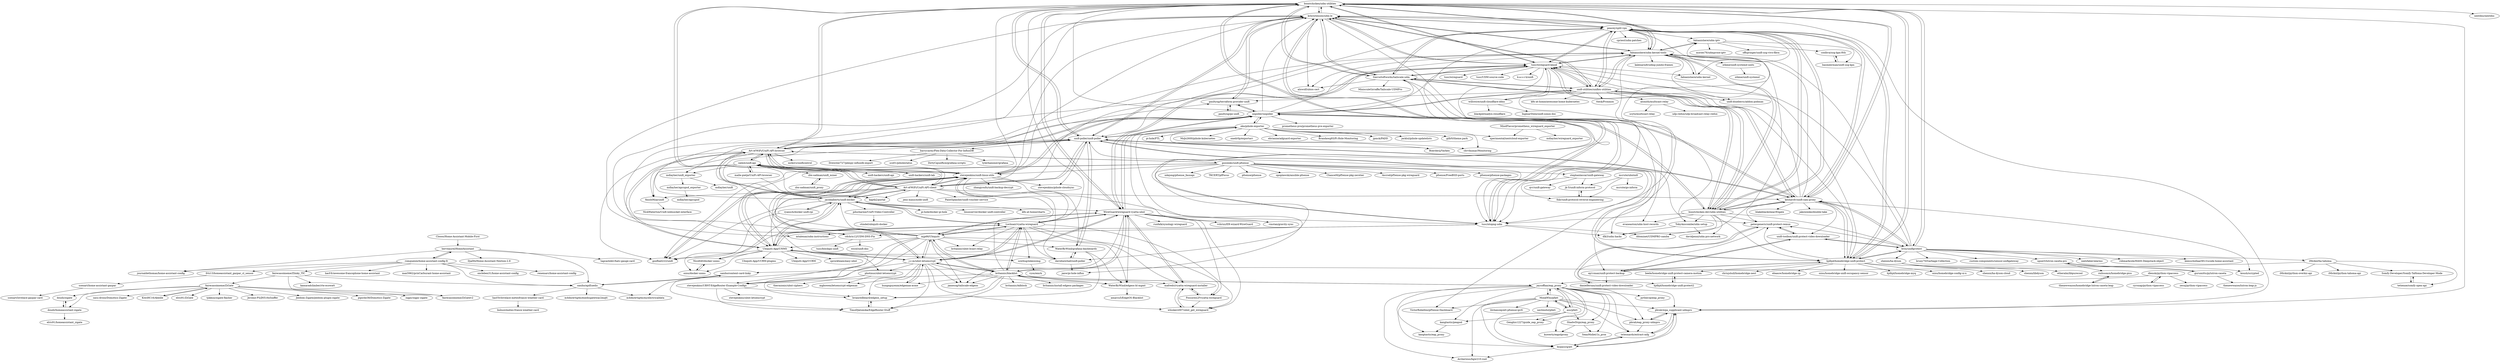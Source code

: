 digraph G {
"boostchicken/udm-utilities" -> "kchristensen/udm-le"
"boostchicken/udm-utilities" -> "peacey/split-vpn"
"boostchicken/udm-utilities" -> "fabianishere/udm-kernel-tools"
"boostchicken/udm-utilities" -> "tusc/wireguard-kmod"
"boostchicken/udm-utilities" -> "unifi-poller/unifi-poller"
"boostchicken/udm-utilities" -> "tusc/ntopng-udm"
"boostchicken/udm-utilities" -> "keshavdv/unifi-cam-proxy"
"boostchicken/udm-utilities" -> "hjdhjd/homebridge-unifi-protect"
"boostchicken/udm-utilities" -> "briis/unifiprotect"
"boostchicken/udm-utilities" -> "Art-of-WiFi/UniFi-API-browser"
"boostchicken/udm-utilities" -> "SierraSoftworks/tailscale-udm"
"boostchicken/udm-utilities" -> "nextdns/nextdns" ["e"=1]
"boostchicken/udm-utilities" -> "Art-of-WiFi/UniFi-API-client"
"boostchicken/udm-utilities" -> "WireGuard/wireguard-vyatta-ubnt"
"boostchicken/udm-utilities" -> "pbrah/wpa_supplicant-udmpro"
"briis/unifiprotect" -> "hjdhjd/homebridge-unifi-protect"
"briis/unifiprotect" -> "unifi-toolbox/unifi-protect-video-downloader"
"briis/unifiprotect" -> "boostchicken/udm-utilities"
"briis/unifiprotect" -> "petergeneric/unifi-protect-remux"
"briis/unifiprotect" -> "bruxy70/Garbage-Collection" ["e"=1]
"briis/unifiprotect" -> "keshavdv/unifi-cam-proxy"
"briis/unifiprotect" -> "custom-components/sensor.unifigateway"
"briis/unifiprotect" -> "upsert/lutron-caseta-pro"
"briis/unifiprotect" -> "fabianishere/udm-kernel-tools"
"briis/unifiprotect" -> "nielsfaber/alarmo" ["e"=1]
"briis/unifiprotect" -> "robmarkcole/HASS-Deepstack-object" ["e"=1]
"briis/unifiprotect" -> "keesschollaart81/vscode-home-assistant" ["e"=1]
"briis/unifiprotect" -> "tusc/wireguard-kmod"
"briis/unifiprotect" -> "iMicknl/ha-tahoma"
"briis/unifiprotect" -> "shenxn/ha-dyson"
"hjdhjd/homebridge-unifi-protect" -> "briis/unifiprotect"
"hjdhjd/homebridge-unifi-protect" -> "boostchicken/udm-utilities"
"hjdhjd/homebridge-unifi-protect" -> "koush/scrypted" ["e"=1]
"hjdhjd/homebridge-unifi-protect" -> "peacey/split-vpn"
"hjdhjd/homebridge-unifi-protect" -> "keshavdv/unifi-cam-proxy"
"hjdhjd/homebridge-unifi-protect" -> "beele/homebridge-unifi-protect-camera-motion"
"hjdhjd/homebridge-unifi-protect" -> "hjdhjd/homebridge-myq" ["e"=1]
"hjdhjd/homebridge-unifi-protect" -> "oznu/homebridge-config-ui-x" ["e"=1]
"hjdhjd/homebridge-unifi-protect" -> "ep1cman/unifi-protect-backup"
"hjdhjd/homebridge-unifi-protect" -> "petergeneric/unifi-protect-remux"
"hjdhjd/homebridge-unifi-protect" -> "unifi-poller/unifi-poller"
"hjdhjd/homebridge-unifi-protect" -> "tusc/wireguard-kmod"
"hjdhjd/homebridge-unifi-protect" -> "chrisjshull/homebridge-nest" ["e"=1]
"hjdhjd/homebridge-unifi-protect" -> "ebaauw/homebridge-zp" ["e"=1]
"hjdhjd/homebridge-unifi-protect" -> "oznu/homebridge-unifi-occupancy-sensor"
"coolhva/usg-kpn-ftth" -> "basmeerman/unifi-usg-kpn"
"MindFlavor/prometheus_wireguard_exporter" -> "mdlayher/wireguard_exporter"
"MindFlavor/prometheus_wireguard_exporter" -> "xperimental/nextcloud-exporter"
"gozoinks/unifi-pfsense" -> "Ascrod/pfSense-pkg-wireguard"
"gozoinks/unifi-pfsense" -> "pfsense/FreeBSD-ports" ["e"=1]
"gozoinks/unifi-pfsense" -> "stephanlascar/unifi-gateway"
"gozoinks/unifi-pfsense" -> "pfsense/pfsense-packages" ["e"=1]
"gozoinks/unifi-pfsense" -> "stevejenkins/unifi-linux-utils"
"gozoinks/unifi-pfsense" -> "davidnewhall/unifi-poller"
"gozoinks/unifi-pfsense" -> "ndejong/pfsense_fauxapi" ["e"=1]
"gozoinks/unifi-pfsense" -> "TKCERT/pfFocus" ["e"=1]
"gozoinks/unifi-pfsense" -> "goofball222/unifi"
"gozoinks/unifi-pfsense" -> "pfsense/pfsense" ["e"=1]
"gozoinks/unifi-pfsense" -> "Art-of-WiFi/UniFi-API-browser"
"gozoinks/unifi-pfsense" -> "opoplawski/ansible-pfsense" ["e"=1]
"gozoinks/unifi-pfsense" -> "VictorRobellini/pfSense-Dashboard" ["e"=1]
"gozoinks/unifi-pfsense" -> "ChanceM/pfSense-pkg-zerotier" ["e"=1]
"gozoinks/unifi-pfsense" -> "Ubiquiti-App/UNMS"
"peacey/split-vpn" -> "tusc/wireguard-kmod"
"peacey/split-vpn" -> "boostchicken/udm-utilities"
"peacey/split-vpn" -> "boostchicken-dev/udm-utilities"
"peacey/split-vpn" -> "kchristensen/udm-le"
"peacey/split-vpn" -> "fabianishere/udm-kernel-tools"
"peacey/split-vpn" -> "SierraSoftworks/tailscale-udm"
"peacey/split-vpn" -> "unifi-utilities/unifios-utilities"
"peacey/split-vpn" -> "tusc/ntopng-udm"
"peacey/split-vpn" -> "hjdhjd/homebridge-unifi-protect"
"peacey/split-vpn" -> "keshavdv/unifi-cam-proxy"
"peacey/split-vpn" -> "ep1cman/unifi-protect-backup"
"peacey/split-vpn" -> "fabianishere/udm-kernel"
"peacey/split-vpn" -> "cpriest/udm-patches"
"peacey/split-vpn" -> "unifi-poller/unifi-poller"
"peacey/split-vpn" -> "fabianishere/udm-iptv"
"unifi-utilities/unifios-utilities" -> "SierraSoftworks/tailscale-udm"
"unifi-utilities/unifios-utilities" -> "fabianishere/udm-kernel-tools"
"unifi-utilities/unifios-utilities" -> "peacey/split-vpn"
"unifi-utilities/unifios-utilities" -> "kchristensen/udm-le"
"unifi-utilities/unifios-utilities" -> "tusc/wireguard-kmod"
"unifi-utilities/unifios-utilities" -> "keshavdv/unifi-cam-proxy"
"unifi-utilities/unifios-utilities" -> "unpoller/unpoller"
"unifi-utilities/unifios-utilities" -> "fabianishere/udm-iptv"
"unifi-utilities/unifios-utilities" -> "unifi-blueberry/addon-podman"
"unifi-utilities/unifios-utilities" -> "willswire/unifi-cloudflare-ddns"
"unifi-utilities/unifios-utilities" -> "hjdhjd/homebridge-unifi-protect"
"unifi-utilities/unifios-utilities" -> "paultyng/terraform-provider-unifi"
"unifi-utilities/unifios-utilities" -> "k8s-at-home/awesome-home-kubernetes" ["e"=1]
"unifi-utilities/unifios-utilities" -> "alsmith/multicast-relay"
"unifi-utilities/unifios-utilities" -> "tteck/Proxmox" ["e"=1]
"Somfy-Developer/Somfy-TaHoma-Developer-Mode" -> "tetienne/somfy-open-api"
"fairecasoimeme/ZiGate" -> "doudz/zigate"
"fairecasoimeme/ZiGate" -> "sasu-drooz/Domoticz-Zigate"
"fairecasoimeme/ZiGate" -> "KiwiHC16/Abeille"
"fairecasoimeme/ZiGate" -> "doudz/homeassistant-zigate"
"fairecasoimeme/ZiGate" -> "elric91/ZiGate"
"fairecasoimeme/ZiGate" -> "tjikkun/zigate-flasher"
"fairecasoimeme/ZiGate" -> "Jerome-PS/JN516xSniffer"
"fairecasoimeme/ZiGate" -> "Jeedom-Zigate/jeedom-plugin-zigate"
"fairecasoimeme/ZiGate" -> "pipiche38/Domoticz-Zigate"
"fairecasoimeme/ZiGate" -> "zigpy/zigpy-zigate"
"fairecasoimeme/ZiGate" -> "fairecasoimeme/ZiGatev2"
"jacobalberty/unifi-docker" -> "linuxserver/docker-unifi-controller" ["e"=1]
"jacobalberty/unifi-docker" -> "ryansch/docker-unifi-rpi"
"jacobalberty/unifi-docker" -> "goofball222/unifi"
"jacobalberty/unifi-docker" -> "stevejenkins/unifi-linux-utils"
"jacobalberty/unifi-docker" -> "pducharme/UniFi-Video-Controller"
"jacobalberty/unifi-docker" -> "Lochnair/vyatta-wireguard"
"jacobalberty/unifi-docker" -> "WireGuard/wireguard-vyatta-ubnt"
"jacobalberty/unifi-docker" -> "Ubiquiti-App/UNMS"
"jacobalberty/unifi-docker" -> "Art-of-WiFi/UniFi-API-client"
"jacobalberty/unifi-docker" -> "Art-of-WiFi/UniFi-API-browser"
"jacobalberty/unifi-docker" -> "Nico640/docker-unms"
"jacobalberty/unifi-docker" -> "unifi-poller/unifi-poller"
"jacobalberty/unifi-docker" -> "k8s-at-home/charts" ["e"=1]
"jacobalberty/unifi-docker" -> "pi-hole/docker-pi-hole" ["e"=1]
"jacobalberty/unifi-docker" -> "unpoller/unpoller"
"KiwiHC16/Abeille" -> "fairecasoimeme/ZiGate"
"stevejenkins/unifi-linux-utils" -> "goofball222/unifi"
"stevejenkins/unifi-linux-utils" -> "Art-of-WiFi/UniFi-API-browser"
"stevejenkins/unifi-linux-utils" -> "Art-of-WiFi/UniFi-API-client"
"stevejenkins/unifi-linux-utils" -> "j-c-m/ubnt-letsencrypt"
"stevejenkins/unifi-linux-utils" -> "stevejenkins/pihole-cloudsync" ["e"=1]
"stevejenkins/unifi-linux-utils" -> "calmh/unifi-api"
"stevejenkins/unifi-linux-utils" -> "stevejenkins/UBNT-EdgeRouter-Example-Configs"
"stevejenkins/unifi-linux-utils" -> "boostchicken/udm-utilities"
"stevejenkins/unifi-linux-utils" -> "Ubiquiti-App/UNMS"
"stevejenkins/unifi-linux-utils" -> "WaterByWind/grafana-dashboards"
"stevejenkins/unifi-linux-utils" -> "unpoller/unpoller"
"stevejenkins/unifi-linux-utils" -> "jacobalberty/unifi-docker"
"stevejenkins/unifi-linux-utils" -> "zhangyoufu/unifi-backup-decrypt"
"stevejenkins/unifi-linux-utils" -> "tusc/ntopng-udm"
"stevejenkins/unifi-linux-utils" -> "kchristensen/udm-le"
"shenxn/ha-dyson" -> "shenxn/ha-dyson-cloud"
"shenxn/ha-dyson" -> "shenxn/libdyson"
"shenxn/ha-dyson" -> "etheralm/libpurecool"
"mcrute/ubntmfi" -> "mcrute/go-inform"
"mcrute/ubntmfi" -> "jk-5/unifi-inform-protocol"
"mcrute/ubntmfi" -> "fxkr/unifi-protocol-reverse-engineering"
"Lochnair/vyatta-wireguard" -> "WireGuard/wireguard-vyatta-ubnt"
"Lochnair/vyatta-wireguard" -> "FossoresLP/vyatta-wireguard"
"Lochnair/vyatta-wireguard" -> "mafredri/vyatta-wireguard-installer"
"Lochnair/vyatta-wireguard" -> "britannic/blacklist"
"Lochnair/vyatta-wireguard" -> "j-c-m/ubnt-letsencrypt"
"Lochnair/vyatta-wireguard" -> "whiskerz007/ubnt_get_wireguard"
"Lochnair/vyatta-wireguard" -> "davidnewhall/unifi-poller"
"Lochnair/vyatta-wireguard" -> "Ubiquiti-App/UNMS"
"Lochnair/vyatta-wireguard" -> "sowbug/mkeosimg"
"Lochnair/vyatta-wireguard" -> "britannic/ubnt-bcast-relay"
"Lochnair/vyatta-wireguard" -> "jacobalberty/unifi-docker"
"Lochnair/vyatta-wireguard" -> "stevejenkins/unifi-linux-utils"
"Lochnair/vyatta-wireguard" -> "oznu/docker-unms"
"Lochnair/vyatta-wireguard" -> "boostchicken/udm-utilities"
"Lochnair/vyatta-wireguard" -> "mjp66/Ubiquiti"
"alsmith/multicast-relay" -> "scyto/multicast-relay"
"alsmith/multicast-relay" -> "udp-redux/udp-broadcast-relay-redux"
"tusc/ntopng-udm" -> "kchristensen/udm-le"
"tusc/ntopng-udm" -> "cdchris12/UDM-DNS-Fix"
"tusc/ntopng-udm" -> "boostchicken/udm-utilities"
"tusc/ntopng-udm" -> "dlk3/udm-hacks"
"tusc/ntopng-udm" -> "ddominet/UDMPRO-samba"
"tusc/ntopng-udm" -> "mtalexan/udm-instructions"
"tusc/wireguard-kmod" -> "peacey/split-vpn"
"tusc/wireguard-kmod" -> "fabianishere/udm-kernel-tools"
"tusc/wireguard-kmod" -> "boostchicken/udm-utilities"
"tusc/wireguard-kmod" -> "tusc/wireguard"
"tusc/wireguard-kmod" -> "tusc/UDM-source-code"
"tusc/wireguard-kmod" -> "kchristensen/udm-le"
"tusc/wireguard-kmod" -> "SierraSoftworks/tailscale-udm"
"tusc/wireguard-kmod" -> "tusc/ntopng-udm"
"tusc/wireguard-kmod" -> "boostchicken-dev/udm-utilities"
"tusc/wireguard-kmod" -> "fabianishere/udm-kernel"
"tusc/wireguard-kmod" -> "k-a-s-c-h/unifi"
"tusc/wireguard-kmod" -> "cdchris12/UDM-DNS-Fix"
"tusc/wireguard-kmod" -> "TobyAnscombe/udm-setup"
"tusc/wireguard-kmod" -> "WireGuard/wireguard-vyatta-ubnt"
"tusc/wireguard-kmod" -> "unifi-utilities/unifios-utilities"
"boostchicken-dev/udm-utilities" -> "peacey/split-vpn"
"boostchicken-dev/udm-utilities" -> "tusc/wireguard-kmod"
"boostchicken-dev/udm-utilities" -> "fabianishere/udm-kernel-tools"
"boostchicken-dev/udm-utilities" -> "kchristensen/udm-le"
"boostchicken-dev/udm-utilities" -> "SierraSoftworks/tailscale-udm"
"boostchicken-dev/udm-utilities" -> "tusc/ntopng-udm"
"boostchicken-dev/udm-utilities" -> "keshavdv/unifi-cam-proxy"
"boostchicken-dev/udm-utilities" -> "evaneaston/udm-host-records"
"boostchicken-dev/udm-utilities" -> "unpoller/unpoller"
"boostchicken-dev/udm-utilities" -> "briis/unifiprotect"
"boostchicken-dev/udm-utilities" -> "hjdhjd/homebridge-unifi-protect"
"boostchicken-dev/udm-utilities" -> "davidjenni/udm-pro-network"
"boostchicken-dev/udm-utilities" -> "TobyAnscombe/udm-setup"
"boostchicken-dev/udm-utilities" -> "dlk3/udm-hacks"
"boostchicken-dev/udm-utilities" -> "petergeneric/unifi-protect-remux"
"unpoller/unpoller" -> "paultyng/terraform-provider-unifi"
"unpoller/unpoller" -> "kchristensen/udm-le"
"unpoller/unpoller" -> "keshavdv/unifi-cam-proxy"
"unpoller/unpoller" -> "stevejenkins/unifi-linux-utils"
"unpoller/unpoller" -> "tusc/wireguard-kmod"
"unpoller/unpoller" -> "prometheus-pve/prometheus-pve-exporter" ["e"=1]
"unpoller/unpoller" -> "eko/pihole-exporter"
"unpoller/unpoller" -> "SierraSoftworks/tailscale-udm"
"unpoller/unpoller" -> "boostchicken-dev/udm-utilities"
"unpoller/unpoller" -> "fabianishere/udm-kernel-tools"
"unpoller/unpoller" -> "WireGuard/wireguard-vyatta-ubnt"
"unpoller/unpoller" -> "unifi-utilities/unifios-utilities"
"unpoller/unpoller" -> "Art-of-WiFi/UniFi-API-browser"
"unpoller/unpoller" -> "boostchicken/udm-utilities"
"unpoller/unpoller" -> "tusc/ntopng-udm"
"WaterByWind/edgeos-bl-mgmt" -> "amarcu5/EdgeOS-Blacklist"
"Art-of-WiFi/UniFi-API-browser" -> "Art-of-WiFi/UniFi-API-client"
"Art-of-WiFi/UniFi-API-browser" -> "stevejenkins/unifi-linux-utils"
"Art-of-WiFi/UniFi-API-browser" -> "boostchicken/udm-utilities"
"Art-of-WiFi/UniFi-API-browser" -> "calmh/unifi-api"
"Art-of-WiFi/UniFi-API-browser" -> "finish06/pyunifi"
"Art-of-WiFi/UniFi-API-browser" -> "unifi-poller/unifi-poller"
"Art-of-WiFi/UniFi-API-browser" -> "kchristensen/udm-le"
"Art-of-WiFi/UniFi-API-browser" -> "Ubiquiti-App/UNMS"
"Art-of-WiFi/UniFi-API-browser" -> "unpoller/unpoller"
"Art-of-WiFi/UniFi-API-browser" -> "nickovs/unificontrol"
"Art-of-WiFi/UniFi-API-browser" -> "goofball222/unifi"
"Art-of-WiFi/UniFi-API-browser" -> "paultyng/terraform-provider-unifi"
"Art-of-WiFi/UniFi-API-browser" -> "gozoinks/unifi-pfsense"
"Art-of-WiFi/UniFi-API-browser" -> "jacobalberty/unifi-docker"
"Art-of-WiFi/UniFi-API-browser" -> "fabianishere/udm-kernel-tools"
"WireGuard/wireguard-vyatta-ubnt" -> "Lochnair/vyatta-wireguard"
"WireGuard/wireguard-vyatta-ubnt" -> "mafredri/vyatta-wireguard-installer"
"WireGuard/wireguard-vyatta-ubnt" -> "britannic/blacklist"
"WireGuard/wireguard-vyatta-ubnt" -> "tusc/wireguard-kmod"
"WireGuard/wireguard-vyatta-ubnt" -> "j-c-m/ubnt-letsencrypt"
"WireGuard/wireguard-vyatta-ubnt" -> "FossoresLP/vyatta-wireguard"
"WireGuard/wireguard-vyatta-ubnt" -> "vchrizz/ER-wizard-WireGuard"
"WireGuard/wireguard-vyatta-ubnt" -> "whiskerz007/ubnt_get_wireguard"
"WireGuard/wireguard-vyatta-ubnt" -> "boostchicken/udm-utilities"
"WireGuard/wireguard-vyatta-ubnt" -> "vmstan/gravity-sync" ["e"=1]
"WireGuard/wireguard-vyatta-ubnt" -> "WaterByWind/edgeos-bl-mgmt"
"WireGuard/wireguard-vyatta-ubnt" -> "runfalk/synology-wireguard" ["e"=1]
"WireGuard/wireguard-vyatta-ubnt" -> "jamesog/tailscale-edgeos"
"WireGuard/wireguard-vyatta-ubnt" -> "unpoller/unpoller"
"WireGuard/wireguard-vyatta-ubnt" -> "mjp66/Ubiquiti"
"stevejenkins/UBNT-EdgeRouter-Example-Configs" -> "brianredbeard/edgeos_setup"
"stevejenkins/UBNT-EdgeRouter-Example-Configs" -> "TimoDJatomika/EdgeRouter-Stuff"
"stevejenkins/UBNT-EdgeRouter-Example-Configs" -> "stevejenkins/ubnt-letsencrypt"
"ryansch/docker-unifi-rpi" -> "jacobalberty/unifi-docker"
"ryansch/docker-unifi-rpi" -> "goofball222/unifi"
"kchristensen/udm-le" -> "boostchicken/udm-utilities"
"kchristensen/udm-le" -> "alxwolf/ubios-cert"
"kchristensen/udm-le" -> "fabianishere/udm-kernel-tools"
"kchristensen/udm-le" -> "tusc/ntopng-udm"
"kchristensen/udm-le" -> "tusc/wireguard-kmod"
"kchristensen/udm-le" -> "peacey/split-vpn"
"kchristensen/udm-le" -> "mtalexan/udm-instructions"
"kchristensen/udm-le" -> "SierraSoftworks/tailscale-udm"
"kchristensen/udm-le" -> "boostchicken-dev/udm-utilities"
"kchristensen/udm-le" -> "unifi-utilities/unifios-utilities"
"kchristensen/udm-le" -> "unifi-poller/unifi-poller"
"kchristensen/udm-le" -> "paultyng/terraform-provider-unifi"
"kchristensen/udm-le" -> "pbrah/wpa_supplicant-udmpro"
"kchristensen/udm-le" -> "evaneaston/udm-host-records"
"kchristensen/udm-le" -> "cdchris12/UDM-DNS-Fix"
"unifi-poller/unifi-poller" -> "boostchicken/udm-utilities"
"unifi-poller/unifi-poller" -> "tusc/ntopng-udm"
"unifi-poller/unifi-poller" -> "WaterByWind/grafana-dashboards"
"unifi-poller/unifi-poller" -> "kchristensen/udm-le"
"unifi-poller/unifi-poller" -> "Art-of-WiFi/UniFi-API-client"
"unifi-poller/unifi-poller" -> "eko/pihole-exporter"
"unifi-poller/unifi-poller" -> "Art-of-WiFi/UniFi-API-browser"
"unifi-poller/unifi-poller" -> "hjdhjd/homebridge-unifi-protect"
"unifi-poller/unifi-poller" -> "petergeneric/unifi-protect-remux"
"unifi-poller/unifi-poller" -> "keshavdv/unifi-cam-proxy"
"unifi-poller/unifi-poller" -> "mdlayher/unifi_exporter"
"unifi-poller/unifi-poller" -> "stevejenkins/pihole-cloudsync" ["e"=1]
"unifi-poller/unifi-poller" -> "Boerderij/Varken" ["e"=1]
"unifi-poller/unifi-poller" -> "barrycarey/Plex-Data-Collector-For-InfluxDB"
"unifi-poller/unifi-poller" -> "chvvkumar/Monitoring" ["e"=1]
"Clooos/Home-Assistant-Mobile-First" -> "herveaurel/HomeAssistant"
"calmh/unifi-api" -> "unifi-hackers/unifi-lab"
"calmh/unifi-api" -> "malle-pietje/UniFi-API-browser"
"calmh/unifi-api" -> "unifi-hackers/unifi-api"
"calmh/unifi-api" -> "finish06/pyunifi"
"calmh/unifi-api" -> "kaptk2/portal"
"calmh/unifi-api" -> "zbx-sadman/unifi_miner"
"calmh/unifi-api" -> "mdlayher/unifi_exporter"
"calmh/unifi-api" -> "Art-of-WiFi/UniFi-API-browser"
"calmh/unifi-api" -> "stevejenkins/unifi-linux-utils"
"davidnewhall/unifi-poller" -> "WaterByWind/grafana-dashboards"
"davidnewhall/unifi-poller" -> "janw/pi-hole-influx"
"romquenin/home-assistant-config-fr" -> "saniho/apiEnedis"
"romquenin/home-assistant-config-fr" -> "herveaurel/HomeAssistant"
"romquenin/home-assistant-config-fr" -> "oncleben31/home-assistant-config"
"romquenin/home-assistant-config-fr" -> "journaldethomas/home-assistant-config"
"romquenin/home-assistant-config-fr" -> "renemarc/home-assistant-config" ["e"=1]
"romquenin/home-assistant-config-fr" -> "hacf-fr/awesome-francophone-home-assistant"
"romquenin/home-assistant-config-fr" -> "fairecasoimeme/Zlinky_TIC"
"romquenin/home-assistant-config-fr" -> "frtz13/homeassistant_gazpar_cl_sensor"
"romquenin/home-assistant-config-fr" -> "max5962/prixCarburant-home-assistant"
"eko/pihole-exporter" -> "janw/pi-hole-influx"
"eko/pihole-exporter" -> "Boerderij/Varken" ["e"=1]
"eko/pihole-exporter" -> "unifi-poller/unifi-poller"
"eko/pihole-exporter" -> "vmstan/gravity-sync" ["e"=1]
"eko/pihole-exporter" -> "MoJo2600/pihole-kubernetes" ["e"=1]
"eko/pihole-exporter" -> "onedr0p/exportarr"
"eko/pihole-exporter" -> "chvvkumar/Monitoring" ["e"=1]
"eko/pihole-exporter" -> "unpoller/unpoller"
"eko/pihole-exporter" -> "xperimental/nextcloud-exporter"
"eko/pihole-exporter" -> "ebrianne/adguard-exporter"
"eko/pihole-exporter" -> "Brandawg93/Pi-Hole-Monitoring" ["e"=1]
"eko/pihole-exporter" -> "jpmck/PADD" ["e"=1]
"eko/pihole-exporter" -> "jacklul/pihole-updatelists" ["e"=1]
"eko/pihole-exporter" -> "gilbN/theme.park" ["e"=1]
"eko/pihole-exporter" -> "pi-hole/FTL" ["e"=1]
"Nico640/docker-unms" -> "oznu/docker-unms"
"Art-of-WiFi/UniFi-API-client" -> "Art-of-WiFi/UniFi-API-browser"
"Art-of-WiFi/UniFi-API-client" -> "stevejenkins/unifi-linux-utils"
"Art-of-WiFi/UniFi-API-client" -> "unifi-poller/unifi-poller"
"Art-of-WiFi/UniFi-API-client" -> "boostchicken/udm-utilities"
"Art-of-WiFi/UniFi-API-client" -> "kchristensen/udm-le"
"Art-of-WiFi/UniFi-API-client" -> "finish06/pyunifi"
"Art-of-WiFi/UniFi-API-client" -> "calmh/unifi-api"
"Art-of-WiFi/UniFi-API-client" -> "jens-maus/node-unifi"
"Art-of-WiFi/UniFi-API-client" -> "kaptk2/portal"
"Art-of-WiFi/UniFi-API-client" -> "davidnewhall/unifi-poller"
"Art-of-WiFi/UniFi-API-client" -> "jacobalberty/unifi-docker"
"Art-of-WiFi/UniFi-API-client" -> "keshavdv/unifi-cam-proxy"
"Art-of-WiFi/UniFi-API-client" -> "PaintSplasher/unifi-voucher-service"
"Art-of-WiFi/UniFi-API-client" -> "Ubiquiti-App/UNMS"
"Art-of-WiFi/UniFi-API-client" -> "fabianishere/udm-kernel-tools"
"keshavdv/unifi-cam-proxy" -> "boostchicken/udm-utilities"
"keshavdv/unifi-cam-proxy" -> "hjdhjd/homebridge-unifi-protect"
"keshavdv/unifi-cam-proxy" -> "briis/unifiprotect"
"keshavdv/unifi-cam-proxy" -> "peacey/split-vpn"
"keshavdv/unifi-cam-proxy" -> "boostchicken-dev/udm-utilities"
"keshavdv/unifi-cam-proxy" -> "unpoller/unpoller"
"keshavdv/unifi-cam-proxy" -> "fabianishere/udm-kernel-tools"
"keshavdv/unifi-cam-proxy" -> "koush/scrypted" ["e"=1]
"keshavdv/unifi-cam-proxy" -> "unifi-toolbox/unifi-protect-video-downloader"
"keshavdv/unifi-cam-proxy" -> "blakeblackshear/frigate" ["e"=1]
"keshavdv/unifi-cam-proxy" -> "petergeneric/unifi-protect-remux"
"keshavdv/unifi-cam-proxy" -> "unifi-utilities/unifios-utilities"
"keshavdv/unifi-cam-proxy" -> "unifi-poller/unifi-poller"
"keshavdv/unifi-cam-proxy" -> "tusc/wireguard-kmod"
"keshavdv/unifi-cam-proxy" -> "jakowenko/double-take" ["e"=1]
"pducharme/UniFi-Video-Controller" -> "ctindel/ubiquiti-docker"
"malle-pietje/UniFi-API-browser" -> "kaptk2/portal"
"malle-pietje/UniFi-API-browser" -> "calmh/unifi-api"
"upsert/lutron-caseta-pro" -> "gurumitts/pylutron-caseta"
"upsert/lutron-caseta-pro" -> "rnilssoncx/homebridge-pico"
"mafredri/vyatta-wireguard-installer" -> "FossoresLP/vyatta-wireguard"
"mafredri/vyatta-wireguard-installer" -> "whiskerz007/ubnt_get_wireguard"
"mafredri/vyatta-wireguard-installer" -> "WireGuard/wireguard-vyatta-ubnt"
"britannic/blacklist" -> "britannic/Adblock"
"britannic/blacklist" -> "WireGuard/wireguard-vyatta-ubnt"
"britannic/blacklist" -> "Lochnair/vyatta-wireguard"
"britannic/blacklist" -> "j-c-m/ubnt-letsencrypt"
"britannic/blacklist" -> "WaterByWind/edgeos-bl-mgmt"
"britannic/blacklist" -> "hungnguyenm/edgemax-acme"
"britannic/blacklist" -> "mjp66/Ubiquiti"
"britannic/blacklist" -> "britannic/install-edgeos-packages"
"britannic/blacklist" -> "brianredbeard/edgeos_setup"
"britannic/blacklist" -> "jamesog/tailscale-edgeos"
"britannic/blacklist" -> "stevejenkins/UBNT-EdgeRouter-Example-Configs"
"britannic/blacklist" -> "TimoDJatomika/EdgeRouter-Stuff"
"britannic/blacklist" -> "stevejenkins/unifi-linux-utils"
"britannic/blacklist" -> "jaysoffian/eap_proxy"
"britannic/blacklist" -> "mafredri/vyatta-wireguard-installer"
"mjp66/Ubiquiti" -> "britannic/blacklist"
"mjp66/Ubiquiti" -> "j-c-m/ubnt-letsencrypt"
"mjp66/Ubiquiti" -> "WireGuard/wireguard-vyatta-ubnt"
"mjp66/Ubiquiti" -> "WaterByWind/grafana-dashboards"
"mjp66/Ubiquiti" -> "Lochnair/vyatta-wireguard"
"mjp66/Ubiquiti" -> "stevejenkins/unifi-linux-utils"
"mjp66/Ubiquiti" -> "Ubiquiti-App/UNMS"
"mjp66/Ubiquiti" -> "britannic/ubnt-bcast-relay"
"mjp66/Ubiquiti" -> "unifi-poller/unifi-poller"
"mjp66/Ubiquiti" -> "stevejenkins/UBNT-EdgeRouter-Example-Configs"
"mjp66/Ubiquiti" -> "WaterByWind/edgeos-bl-mgmt"
"mjp66/Ubiquiti" -> "jamesog/tailscale-edgeos"
"mjp66/Ubiquiti" -> "TimoDJatomika/EdgeRouter-Stuff"
"mjp66/Ubiquiti" -> "brianredbeard/edgeos_setup"
"mjp66/Ubiquiti" -> "jacobalberty/unifi-docker"
"SierraSoftworks/tailscale-udm" -> "MinisculeGirraffe/Tailscale-UDMPro"
"SierraSoftworks/tailscale-udm" -> "tusc/wireguard-kmod"
"SierraSoftworks/tailscale-udm" -> "unifi-utilities/unifios-utilities"
"SierraSoftworks/tailscale-udm" -> "peacey/split-vpn"
"SierraSoftworks/tailscale-udm" -> "tusc/ntopng-udm"
"SierraSoftworks/tailscale-udm" -> "kchristensen/udm-le"
"SierraSoftworks/tailscale-udm" -> "boostchicken-dev/udm-utilities"
"SierraSoftworks/tailscale-udm" -> "dlk3/udm-hacks"
"SierraSoftworks/tailscale-udm" -> "alxwolf/ubios-cert"
"SierraSoftworks/tailscale-udm" -> "boostchicken/udm-utilities"
"fabianishere/udm-kernel" -> "fabianishere/udm-kernel-tools"
"fabianishere/udm-kernel-tools" -> "fabianishere/udm-kernel"
"fabianishere/udm-kernel-tools" -> "tusc/wireguard-kmod"
"fabianishere/udm-kernel-tools" -> "fabianishere/udm-iptv"
"fabianishere/udm-kernel-tools" -> "boostchicken/udm-utilities"
"fabianishere/udm-kernel-tools" -> "kchristensen/udm-le"
"fabianishere/udm-kernel-tools" -> "peacey/split-vpn"
"fabianishere/udm-kernel-tools" -> "tusc/ntopng-udm"
"fabianishere/udm-kernel-tools" -> "unifi-utilities/unifios-utilities"
"fabianishere/udm-kernel-tools" -> "ntkme/unifi-systemd-units"
"fabianishere/udm-kernel-tools" -> "boostchicken-dev/udm-utilities"
"fabianishere/udm-kernel-tools" -> "unifi-blueberry/addon-podman"
"fabianishere/udm-kernel-tools" -> "alxwolf/ubios-cert"
"fabianishere/udm-kernel-tools" -> "kalenarndt/udmp-jumbo-frames"
"fabianishere/udm-kernel-tools" -> "ddominet/UDMPRO-samba"
"TobyAnscombe/udm-setup" -> "dlk3/udm-hacks"
"TobyAnscombe/udm-setup" -> "davidjenni/udm-pro-network"
"ep1cman/unifi-protect-backup" -> "unifi-toolbox/unifi-protect-video-downloader"
"ep1cman/unifi-protect-backup" -> "danielfernau/unifi-protect-video-downloader"
"ep1cman/unifi-protect-backup" -> "hjdhjd/homebridge-unifi-protect"
"rnilssoncx/homebridge-pico" -> "thenewwazoo/homebridge-lutron-caseta-leap"
"WaterByWind/grafana-dashboards" -> "davidnewhall/unifi-poller"
"WaterByWind/grafana-dashboards" -> "WaterByWind/edgeos-bl-mgmt"
"WaterByWind/grafana-dashboards" -> "unifi-poller/unifi-poller"
"WaterByWind/grafana-dashboards" -> "brianredbeard/edgeos_setup"
"kangtastic/peapod" -> "kangtastic/eap_proxy"
"fabianishere/udm-iptv" -> "fabianishere/udm-kernel-tools"
"fabianishere/udm-iptv" -> "coolhva/usg-kpn-ftth"
"fabianishere/udm-iptv" -> "basmeerman/unifi-usg-kpn"
"fabianishere/udm-iptv" -> "mories76/udmprose-iptv"
"fabianishere/udm-iptv" -> "offspringer/unifi-usg-vivo-fibra"
"petergeneric/unifi-protect-remux" -> "unifi-toolbox/unifi-protect-video-downloader"
"petergeneric/unifi-protect-remux" -> "danielfernau/unifi-protect-video-downloader"
"petergeneric/unifi-protect-remux" -> "hjdhjd/homebridge-unifi-protect2"
"unifi-toolbox/unifi-protect-video-downloader" -> "petergeneric/unifi-protect-remux"
"unifi-toolbox/unifi-protect-video-downloader" -> "ep1cman/unifi-protect-backup"
"unifi-toolbox/unifi-protect-video-downloader" -> "briis/unifiprotect"
"oznu/docker-unms" -> "Nico640/docker-unms"
"herveaurel/HomeAssistant" -> "journaldethomas/home-assistant-config"
"herveaurel/HomeAssistant" -> "tagcashdev/hatc-gauge-card"
"herveaurel/HomeAssistant" -> "romquenin/home-assistant-config-fr"
"herveaurel/HomeAssistant" -> "saniho/apiEnedis"
"herveaurel/HomeAssistant" -> "Djal94/Home-Assistant-Nextion-2.8"
"goofball222/unifi" -> "stevejenkins/unifi-linux-utils"
"sowbug/mkeosimg" -> "vyos/emrk"
"MonkWho/pfatt" -> "aus/pfatt"
"MonkWho/pfatt" -> "iwleonards/extract-mfg"
"MonkWho/pfatt" -> "bypassrg/att"
"MonkWho/pfatt" -> "jaysoffian/eap_proxy"
"MonkWho/pfatt" -> "pbrah/wpa_supplicant-udmpro"
"MonkWho/pfatt" -> "lilchancep/att-pfsense-ipv6"
"MonkWho/pfatt" -> "neclimdul/pfatt"
"MonkWho/pfatt" -> "VictorRobellini/pfSense-Dashboard" ["e"=1]
"MonkWho/pfatt" -> "Archerious/bgw210-root"
"MonkWho/pfatt" -> "pbrah/eap_proxy-udmpro"
"tetienne/somfy-open-api" -> "Somfy-Developer/Somfy-TaHoma-Developer-Mode"
"Ubiquiti-App/UNMS" -> "oznu/docker-unms"
"Ubiquiti-App/UNMS" -> "stevejenkins/unifi-linux-utils"
"Ubiquiti-App/UNMS" -> "Ubiquiti-App/UCRM-plugins"
"Ubiquiti-App/UNMS" -> "j-c-m/ubnt-letsencrypt"
"Ubiquiti-App/UNMS" -> "Nico640/docker-unms"
"Ubiquiti-App/UNMS" -> "sowbug/mkeosimg"
"Ubiquiti-App/UNMS" -> "goofball222/unifi"
"Ubiquiti-App/UNMS" -> "Art-of-WiFi/UniFi-API-browser"
"Ubiquiti-App/UNMS" -> "davidnewhall/unifi-poller"
"Ubiquiti-App/UNMS" -> "photinus/ubnt-letsencrypt"
"Ubiquiti-App/UNMS" -> "Lochnair/vyatta-wireguard"
"Ubiquiti-App/UNMS" -> "Ubiquiti-App/UCRM"
"Ubiquiti-App/UNMS" -> "jacobalberty/unifi-docker"
"Ubiquiti-App/UNMS" -> "sprockteam/easy-ubnt"
"j-c-m/ubnt-letsencrypt" -> "hungnguyenm/edgemax-acme"
"j-c-m/ubnt-letsencrypt" -> "brianredbeard/edgeos_setup"
"j-c-m/ubnt-letsencrypt" -> "photinus/ubnt-letsencrypt"
"j-c-m/ubnt-letsencrypt" -> "britannic/blacklist"
"j-c-m/ubnt-letsencrypt" -> "WireGuard/wireguard-vyatta-ubnt"
"j-c-m/ubnt-letsencrypt" -> "stevejenkins/unifi-linux-utils"
"j-c-m/ubnt-letsencrypt" -> "stevejenkins/UBNT-EdgeRouter-Example-Configs"
"j-c-m/ubnt-letsencrypt" -> "Lochnair/vyatta-wireguard"
"j-c-m/ubnt-letsencrypt" -> "WaterByWind/edgeos-bl-mgmt"
"j-c-m/ubnt-letsencrypt" -> "jamesog/tailscale-edgeos"
"j-c-m/ubnt-letsencrypt" -> "TimoDJatomika/EdgeRouter-Stuff"
"j-c-m/ubnt-letsencrypt" -> "mgbowen/letsencrypt-edgemax"
"j-c-m/ubnt-letsencrypt" -> "Ubiquiti-App/UNMS"
"j-c-m/ubnt-letsencrypt" -> "mjp66/Ubiquiti"
"j-c-m/ubnt-letsencrypt" -> "whiskerz007/ubnt_get_wireguard"
"iMicknl/ha-tahoma" -> "tetienne/somfy-open-api"
"iMicknl/ha-tahoma" -> "iMicknl/python-overkiz-api"
"iMicknl/ha-tahoma" -> "Somfy-Developer/Somfy-TaHoma-Developer-Mode"
"iMicknl/ha-tahoma" -> "saniho/content-card-linky"
"iMicknl/ha-tahoma" -> "iMicknl/python-tahoma-api"
"paultyng/terraform-provider-unifi" -> "paultyng/go-unifi"
"paultyng/terraform-provider-unifi" -> "kchristensen/udm-le"
"paultyng/terraform-provider-unifi" -> "unpoller/unpoller"
"dlenski/python-vipaccess" -> "cyrozap/python-vipaccess"
"dlenski/python-vipaccess" -> "jaysoffian/eap_proxy"
"dlenski/python-vipaccess" -> "zecoj/python-vipaccess"
"ShadwDrgn/eap_proxy" -> "kuwerty/eapolproxy"
"ShadwDrgn/eap_proxy" -> "SeanMollet/1x_prox"
"iwleonards/extract-mfg" -> "pbrah/wpa_supplicant-udmpro"
"iwleonards/extract-mfg" -> "bypassrg/att"
"jaysoffian/eap_proxy" -> "Genghis1227/guide_eap_proxy"
"jaysoffian/eap_proxy" -> "aus/pfatt"
"jaysoffian/eap_proxy" -> "MonkWho/pfatt"
"jaysoffian/eap_proxy" -> "pbrah/wpa_supplicant-udmpro"
"jaysoffian/eap_proxy" -> "bypassrg/att"
"jaysoffian/eap_proxy" -> "pbrah/eap_proxy-udmpro"
"jaysoffian/eap_proxy" -> "ShadwDrgn/eap_proxy"
"jaysoffian/eap_proxy" -> "iwleonards/extract-mfg"
"jaysoffian/eap_proxy" -> "SeanMollet/1x_prox"
"jaysoffian/eap_proxy" -> "kangtastic/peapod"
"jaysoffian/eap_proxy" -> "Archerious/bgw210-root"
"jaysoffian/eap_proxy" -> "kuwerty/eapolproxy"
"jaysoffian/eap_proxy" -> "kangtastic/eap_proxy"
"jaysoffian/eap_proxy" -> "pyther/goeap_proxy"
"jaysoffian/eap_proxy" -> "britannic/blacklist"
"pbrah/eap_proxy-udmpro" -> "pbrah/wpa_supplicant-udmpro"
"pbrah/eap_proxy-udmpro" -> "iwleonards/extract-mfg"
"brianredbeard/edgeos_setup" -> "TimoDJatomika/EdgeRouter-Stuff"
"paultyng/go-unifi" -> "paultyng/terraform-provider-unifi"
"mdlayher/apcupsd_exporter" -> "mdlayher/apcupsd"
"fairecasoimeme/Zlinky_TIC" -> "kamaradclimber/rte-ecowatt"
"fairecasoimeme/Zlinky_TIC" -> "saniho/apiEnedis"
"fairecasoimeme/Zlinky_TIC" -> "fairecasoimeme/ZiGate"
"fairecasoimeme/Zlinky_TIC" -> "fairecasoimeme/ZiGatev2"
"hacf-fr/lovelace-meteofrance-weather-card" -> "Imbuzi/meteo-france-weather-card"
"cyrozap/python-vipaccess" -> "dlenski/python-vipaccess"
"aus/pfatt" -> "MonkWho/pfatt"
"aus/pfatt" -> "jaysoffian/eap_proxy"
"aus/pfatt" -> "bypassrg/att"
"aus/pfatt" -> "ShadwDrgn/eap_proxy"
"aus/pfatt" -> "kangtastic/peapod"
"aus/pfatt" -> "Genghis1227/guide_eap_proxy"
"danielfernau/unifi-protect-video-downloader" -> "petergeneric/unifi-protect-remux"
"mdlayher/unifi_exporter" -> "mdlayher/apcupsd_exporter"
"mdlayher/unifi_exporter" -> "mdlayher/unifi"
"bypassrg/att" -> "pbrah/wpa_supplicant-udmpro"
"bypassrg/att" -> "iwleonards/extract-mfg"
"bypassrg/att" -> "Archerious/bgw210-root"
"pbrah/wpa_supplicant-udmpro" -> "pbrah/eap_proxy-udmpro"
"pbrah/wpa_supplicant-udmpro" -> "bypassrg/att"
"pbrah/wpa_supplicant-udmpro" -> "iwleonards/extract-mfg"
"barrycarey/Plex-Data-Collector-For-InfluxDB" -> "Drewster727/plexpy-influxdb-export"
"barrycarey/Plex-Data-Collector-For-InfluxDB" -> "sco01/piholestatus"
"barrycarey/Plex-Data-Collector-For-InfluxDB" -> "DirtyCajunRice/grafana-scripts" ["e"=1]
"barrycarey/Plex-Data-Collector-For-InfluxDB" -> "tylerhammer/grafana"
"doudz/homeassistant-zigate" -> "doudz/zigate"
"doudz/homeassistant-zigate" -> "elric91/homeassistant_zigate"
"doudz/zigate" -> "doudz/homeassistant-zigate"
"willswire/unifi-cloudflare-ddns" -> "IngmarStein/unifi-sonos-doc"
"willswire/unifi-cloudflare-ddns" -> "tusc/wireguard-kmod"
"willswire/unifi-cloudflare-ddns" -> "blackjid/inadyn-cloudflare"
"fxkr/unifi-protocol-reverse-engineering" -> "jk-5/unifi-inform-protocol"
"saniho/apiEnedis" -> "saniho/content-card-linky"
"saniho/apiEnedis" -> "m4dm4rtig4n/enedisgateway2mqtt"
"saniho/apiEnedis" -> "hacf-fr/lovelace-meteofrance-weather-card"
"saniho/apiEnedis" -> "m4dm4rtig4n/myelectricaldata"
"saniho/content-card-linky" -> "saniho/apiEnedis"
"saniho/content-card-linky" -> "m4dm4rtig4n/myelectricaldata"
"FossoresLP/vyatta-wireguard" -> "mafredri/vyatta-wireguard-installer"
"FossoresLP/vyatta-wireguard" -> "whiskerz007/ubnt_get_wireguard"
"zbx-sadman/unifi_miner" -> "zbx-sadman/unifi_proxy"
"zbx-sadman/unifi_proxy" -> "zbx-sadman/unifi_miner"
"thenewwazoo/homebridge-lutron-caseta-leap" -> "rnilssoncx/homebridge-pico"
"cdchris12/UDM-DNS-Fix" -> "wicol/unifi-dns"
"cdchris12/UDM-DNS-Fix" -> "tusc/blockips-unifi"
"ntkme/unifi-systemd-units" -> "ntkme/unifi-systemd"
"gurumitts/pylutron-caseta" -> "thenewwazoo/lutron-leap-js"
"gurumitts/pylutron-caseta" -> "upsert/lutron-caseta-pro"
"hjdhjd/homebridge-unifi-protect2" -> "beele/homebridge-unifi-protect-camera-motion"
"basmeerman/unifi-usg-kpn" -> "coolhva/usg-kpn-ftth"
"finish06/pyunifi" -> "NickWaterton/Unifi-websocket-interface"
"whiskerz007/ubnt_get_wireguard" -> "mafredri/vyatta-wireguard-installer"
"unifi-hackers/unifi-lab" -> "calmh/unifi-api"
"ssenart/home-assistant-gazpar" -> "ssenart/lovelace-gazpar-card"
"photinus/ubnt-letsencrypt" -> "mgbowen/letsencrypt-edgemax"
"photinus/ubnt-letsencrypt" -> "thermionic/ubnt-ciphers"
"hungnguyenm/edgemax-acme" -> "j-c-m/ubnt-letsencrypt"
"jk-5/unifi-inform-protocol" -> "fxkr/unifi-protocol-reverse-engineering"
"beele/homebridge-unifi-protect-camera-motion" -> "hjdhjd/homebridge-unifi-protect2"
"stephanlascar/unifi-gateway" -> "qvr/unifi-gateway"
"stephanlascar/unifi-gateway" -> "jk-5/unifi-inform-protocol"
"stephanlascar/unifi-gateway" -> "fxkr/unifi-protocol-reverse-engineering"
"frtz13/homeassistant_gazpar_cl_sensor" -> "ssenart/home-assistant-gazpar"
"TimoDJatomika/EdgeRouter-Stuff" -> "brianredbeard/edgeos_setup"
"boostchicken/udm-utilities" ["l"="-38.134,-20.219"]
"kchristensen/udm-le" ["l"="-38.095,-20.231"]
"peacey/split-vpn" ["l"="-38.125,-20.268"]
"fabianishere/udm-kernel-tools" ["l"="-38.115,-20.253"]
"tusc/wireguard-kmod" ["l"="-38.131,-20.247"]
"unifi-poller/unifi-poller" ["l"="-38.087,-20.214"]
"tusc/ntopng-udm" ["l"="-38.11,-20.235"]
"keshavdv/unifi-cam-proxy" ["l"="-38.146,-20.258"]
"hjdhjd/homebridge-unifi-protect" ["l"="-38.145,-20.283"]
"briis/unifiprotect" ["l"="-38.181,-20.295"]
"Art-of-WiFi/UniFi-API-browser" ["l"="-38.079,-20.171"]
"SierraSoftworks/tailscale-udm" ["l"="-38.098,-20.25"]
"nextdns/nextdns" ["l"="-38.031,-19.224"]
"Art-of-WiFi/UniFi-API-client" ["l"="-38.093,-20.186"]
"WireGuard/wireguard-vyatta-ubnt" ["l"="-38.168,-20.177"]
"pbrah/wpa_supplicant-udmpro" ["l"="-38.16,-20.068"]
"unifi-toolbox/unifi-protect-video-downloader" ["l"="-38.178,-20.315"]
"petergeneric/unifi-protect-remux" ["l"="-38.151,-20.306"]
"bruxy70/Garbage-Collection" ["l"="-39.128,40.152"]
"custom-components/sensor.unifigateway" ["l"="-38.222,-20.324"]
"upsert/lutron-caseta-pro" ["l"="-38.208,-20.384"]
"nielsfaber/alarmo" ["l"="-39.151,40.152"]
"robmarkcole/HASS-Deepstack-object" ["l"="-39.022,40.064"]
"keesschollaart81/vscode-home-assistant" ["l"="-39.201,40.079"]
"iMicknl/ha-tahoma" ["l"="-38.289,-20.419"]
"shenxn/ha-dyson" ["l"="-38.268,-20.329"]
"koush/scrypted" ["l"="-40.33,39.144"]
"beele/homebridge-unifi-protect-camera-motion" ["l"="-38.146,-20.349"]
"hjdhjd/homebridge-myq" ["l"="-40.379,39.046"]
"oznu/homebridge-config-ui-x" ["l"="-40.307,39.093"]
"ep1cman/unifi-protect-backup" ["l"="-38.155,-20.323"]
"chrisjshull/homebridge-nest" ["l"="-40.352,39.064"]
"ebaauw/homebridge-zp" ["l"="-40.3,39.04"]
"oznu/homebridge-unifi-occupancy-sensor" ["l"="-38.127,-20.338"]
"coolhva/usg-kpn-ftth" ["l"="-38.07,-20.364"]
"basmeerman/unifi-usg-kpn" ["l"="-38.085,-20.377"]
"MindFlavor/prometheus_wireguard_exporter" ["l"="-37.879,-20.31"]
"mdlayher/wireguard_exporter" ["l"="-37.845,-20.327"]
"xperimental/nextcloud-exporter" ["l"="-37.935,-20.284"]
"gozoinks/unifi-pfsense" ["l"="-38.102,-20.106"]
"Ascrod/pfSense-pkg-wireguard" ["l"="-38.075,-20.048"]
"pfsense/FreeBSD-ports" ["l"="23.92,-0.167"]
"stephanlascar/unifi-gateway" ["l"="-38.217,-20.057"]
"pfsense/pfsense-packages" ["l"="23.881,-0.187"]
"stevejenkins/unifi-linux-utils" ["l"="-38.109,-20.157"]
"davidnewhall/unifi-poller" ["l"="-38.121,-20.146"]
"ndejong/pfsense_fauxapi" ["l"="23.929,-0.031"]
"TKCERT/pfFocus" ["l"="23.874,-0.125"]
"goofball222/unifi" ["l"="-38.075,-20.126"]
"pfsense/pfsense" ["l"="23.904,-0.22"]
"opoplawski/ansible-pfsense" ["l"="23.932,-0.054"]
"VictorRobellini/pfSense-Dashboard" ["l"="23.932,-0.091"]
"ChanceM/pfSense-pkg-zerotier" ["l"="-32.412,-23.536"]
"Ubiquiti-App/UNMS" ["l"="-38.125,-20.121"]
"boostchicken-dev/udm-utilities" ["l"="-38.111,-20.276"]
"unifi-utilities/unifios-utilities" ["l"="-38.097,-20.268"]
"fabianishere/udm-kernel" ["l"="-38.119,-20.291"]
"cpriest/udm-patches" ["l"="-38.118,-20.317"]
"fabianishere/udm-iptv" ["l"="-38.093,-20.318"]
"unpoller/unpoller" ["l"="-38.106,-20.216"]
"unifi-blueberry/addon-podman" ["l"="-38.082,-20.285"]
"willswire/unifi-cloudflare-ddns" ["l"="-38.202,-20.27"]
"paultyng/terraform-provider-unifi" ["l"="-38.055,-20.224"]
"k8s-at-home/awesome-home-kubernetes" ["l"="-31.344,-24.736"]
"alsmith/multicast-relay" ["l"="-38.027,-20.344"]
"tteck/Proxmox" ["l"="-31.653,-24.758"]
"Somfy-Developer/Somfy-TaHoma-Developer-Mode" ["l"="-38.301,-20.448"]
"tetienne/somfy-open-api" ["l"="-38.316,-20.437"]
"fairecasoimeme/ZiGate" ["l"="-38.426,-20.684"]
"doudz/zigate" ["l"="-38.42,-20.716"]
"sasu-drooz/Domoticz-Zigate" ["l"="-38.456,-20.682"]
"KiwiHC16/Abeille" ["l"="-38.412,-20.7"]
"doudz/homeassistant-zigate" ["l"="-38.436,-20.722"]
"elric91/ZiGate" ["l"="-38.4,-20.68"]
"tjikkun/zigate-flasher" ["l"="-38.41,-20.669"]
"Jerome-PS/JN516xSniffer" ["l"="-38.454,-20.702"]
"Jeedom-Zigate/jeedom-plugin-zigate" ["l"="-38.436,-20.7"]
"pipiche38/Domoticz-Zigate" ["l"="-38.395,-20.695"]
"zigpy/zigpy-zigate" ["l"="-38.442,-20.67"]
"fairecasoimeme/ZiGatev2" ["l"="-38.42,-20.651"]
"jacobalberty/unifi-docker" ["l"="-38.093,-20.14"]
"linuxserver/docker-unifi-controller" ["l"="-34.958,-23.639"]
"ryansch/docker-unifi-rpi" ["l"="-38.051,-20.107"]
"pducharme/UniFi-Video-Controller" ["l"="-38.032,-20.067"]
"Lochnair/vyatta-wireguard" ["l"="-38.165,-20.148"]
"Nico640/docker-unms" ["l"="-38.102,-20.084"]
"k8s-at-home/charts" ["l"="-31.336,-24.715"]
"pi-hole/docker-pi-hole" ["l"="-38.063,-19.457"]
"j-c-m/ubnt-letsencrypt" ["l"="-38.169,-20.127"]
"stevejenkins/pihole-cloudsync" ["l"="-38.019,-19.449"]
"calmh/unifi-api" ["l"="-38.032,-20.141"]
"stevejenkins/UBNT-EdgeRouter-Example-Configs" ["l"="-38.149,-20.103"]
"WaterByWind/grafana-dashboards" ["l"="-38.134,-20.167"]
"zhangyoufu/unifi-backup-decrypt" ["l"="-38.067,-20.089"]
"shenxn/ha-dyson-cloud" ["l"="-38.28,-20.354"]
"shenxn/libdyson" ["l"="-38.299,-20.345"]
"etheralm/libpurecool" ["l"="-38.304,-20.324"]
"mcrute/ubntmfi" ["l"="-38.291,-20.028"]
"mcrute/go-inform" ["l"="-38.313,-20.018"]
"jk-5/unifi-inform-protocol" ["l"="-38.261,-20.031"]
"fxkr/unifi-protocol-reverse-engineering" ["l"="-38.267,-20.045"]
"FossoresLP/vyatta-wireguard" ["l"="-38.209,-20.176"]
"mafredri/vyatta-wireguard-installer" ["l"="-38.196,-20.167"]
"britannic/blacklist" ["l"="-38.185,-20.113"]
"whiskerz007/ubnt_get_wireguard" ["l"="-38.204,-20.156"]
"sowbug/mkeosimg" ["l"="-38.22,-20.119"]
"britannic/ubnt-bcast-relay" ["l"="-38.213,-20.145"]
"oznu/docker-unms" ["l"="-38.127,-20.091"]
"mjp66/Ubiquiti" ["l"="-38.149,-20.14"]
"scyto/multicast-relay" ["l"="-37.998,-20.359"]
"udp-redux/udp-broadcast-relay-redux" ["l"="-38.01,-20.379"]
"cdchris12/UDM-DNS-Fix" ["l"="-38.065,-20.263"]
"dlk3/udm-hacks" ["l"="-38.082,-20.271"]
"ddominet/UDMPRO-samba" ["l"="-38.145,-20.236"]
"mtalexan/udm-instructions" ["l"="-38.071,-20.237"]
"tusc/wireguard" ["l"="-38.188,-20.237"]
"tusc/UDM-source-code" ["l"="-38.173,-20.26"]
"k-a-s-c-h/unifi" ["l"="-38.131,-20.298"]
"TobyAnscombe/udm-setup" ["l"="-38.095,-20.294"]
"evaneaston/udm-host-records" ["l"="-38.058,-20.279"]
"davidjenni/udm-pro-network" ["l"="-38.078,-20.306"]
"prometheus-pve/prometheus-pve-exporter" ["l"="-31.65,-24.837"]
"eko/pihole-exporter" ["l"="-38.022,-20.244"]
"WaterByWind/edgeos-bl-mgmt" ["l"="-38.189,-20.148"]
"amarcu5/EdgeOS-Blacklist" ["l"="-38.24,-20.152"]
"finish06/pyunifi" ["l"="-38.02,-20.167"]
"nickovs/unificontrol" ["l"="-38.022,-20.186"]
"vchrizz/ER-wizard-WireGuard" ["l"="-38.218,-20.196"]
"vmstan/gravity-sync" ["l"="-38.039,-19.434"]
"runfalk/synology-wireguard" ["l"="-31.224,-16.939"]
"jamesog/tailscale-edgeos" ["l"="-38.197,-20.132"]
"brianredbeard/edgeos_setup" ["l"="-38.154,-20.119"]
"TimoDJatomika/EdgeRouter-Stuff" ["l"="-38.166,-20.106"]
"stevejenkins/ubnt-letsencrypt" ["l"="-38.146,-20.078"]
"alxwolf/ubios-cert" ["l"="-38.073,-20.251"]
"mdlayher/unifi_exporter" ["l"="-37.983,-20.16"]
"Boerderij/Varken" ["l"="-34.681,-23.524"]
"barrycarey/Plex-Data-Collector-For-InfluxDB" ["l"="-37.967,-20.221"]
"chvvkumar/Monitoring" ["l"="-38.012,-19.478"]
"Clooos/Home-Assistant-Mobile-First" ["l"="-38.493,-20.611"]
"herveaurel/HomeAssistant" ["l"="-38.452,-20.59"]
"unifi-hackers/unifi-lab" ["l"="-38.01,-20.113"]
"malle-pietje/UniFi-API-browser" ["l"="-38.006,-20.138"]
"unifi-hackers/unifi-api" ["l"="-37.986,-20.122"]
"kaptk2/portal" ["l"="-38.039,-20.157"]
"zbx-sadman/unifi_miner" ["l"="-37.978,-20.098"]
"janw/pi-hole-influx" ["l"="-38.043,-20.195"]
"romquenin/home-assistant-config-fr" ["l"="-38.446,-20.568"]
"saniho/apiEnedis" ["l"="-38.399,-20.558"]
"oncleben31/home-assistant-config" ["l"="-38.454,-20.54"]
"journaldethomas/home-assistant-config" ["l"="-38.471,-20.577"]
"renemarc/home-assistant-config" ["l"="-39.284,39.965"]
"hacf-fr/awesome-francophone-home-assistant" ["l"="-38.434,-20.545"]
"fairecasoimeme/Zlinky_TIC" ["l"="-38.42,-20.617"]
"frtz13/homeassistant_gazpar_cl_sensor" ["l"="-38.49,-20.558"]
"max5962/prixCarburant-home-assistant" ["l"="-38.467,-20.551"]
"MoJo2600/pihole-kubernetes" ["l"="-31.353,-24.68"]
"onedr0p/exportarr" ["l"="-37.98,-20.284"]
"ebrianne/adguard-exporter" ["l"="-37.974,-20.256"]
"Brandawg93/Pi-Hole-Monitoring" ["l"="-38.035,-19.486"]
"jpmck/PADD" ["l"="-37.991,-19.476"]
"jacklul/pihole-updatelists" ["l"="-38.007,-19.38"]
"gilbN/theme.park" ["l"="-34.711,-23.542"]
"pi-hole/FTL" ["l"="-38.027,-19.41"]
"jens-maus/node-unifi" ["l"="-38.048,-20.176"]
"PaintSplasher/unifi-voucher-service" ["l"="-38.13,-20.19"]
"blakeblackshear/frigate" ["l"="-39.296,40.166"]
"jakowenko/double-take" ["l"="-39.136,40.072"]
"ctindel/ubiquiti-docker" ["l"="-38.01,-20.038"]
"gurumitts/pylutron-caseta" ["l"="-38.225,-20.409"]
"rnilssoncx/homebridge-pico" ["l"="-38.2,-20.426"]
"britannic/Adblock" ["l"="-38.232,-20.098"]
"hungnguyenm/edgemax-acme" ["l"="-38.205,-20.099"]
"britannic/install-edgeos-packages" ["l"="-38.22,-20.084"]
"jaysoffian/eap_proxy" ["l"="-38.198,-20.015"]
"MinisculeGirraffe/Tailscale-UDMPro" ["l"="-38.069,-20.289"]
"ntkme/unifi-systemd-units" ["l"="-38.177,-20.247"]
"kalenarndt/udmp-jumbo-frames" ["l"="-38.162,-20.239"]
"danielfernau/unifi-protect-video-downloader" ["l"="-38.174,-20.342"]
"thenewwazoo/homebridge-lutron-caseta-leap" ["l"="-38.196,-20.447"]
"kangtastic/peapod" ["l"="-38.214,-19.998"]
"kangtastic/eap_proxy" ["l"="-38.232,-20.001"]
"mories76/udmprose-iptv" ["l"="-38.09,-20.343"]
"offspringer/unifi-usg-vivo-fibra" ["l"="-38.073,-20.342"]
"hjdhjd/homebridge-unifi-protect2" ["l"="-38.155,-20.364"]
"tagcashdev/hatc-gauge-card" ["l"="-38.455,-20.611"]
"Djal94/Home-Assistant-Nextion-2.8" ["l"="-38.47,-20.604"]
"vyos/emrk" ["l"="-38.268,-20.113"]
"MonkWho/pfatt" ["l"="-38.162,-20.004"]
"aus/pfatt" ["l"="-38.188,-19.987"]
"iwleonards/extract-mfg" ["l"="-38.176,-20.039"]
"bypassrg/att" ["l"="-38.174,-20.024"]
"lilchancep/att-pfsense-ipv6" ["l"="-38.147,-19.97"]
"neclimdul/pfatt" ["l"="-38.143,-19.986"]
"Archerious/bgw210-root" ["l"="-38.181,-20.003"]
"pbrah/eap_proxy-udmpro" ["l"="-38.16,-20.033"]
"Ubiquiti-App/UCRM-plugins" ["l"="-38.121,-20.059"]
"photinus/ubnt-letsencrypt" ["l"="-38.169,-20.087"]
"Ubiquiti-App/UCRM" ["l"="-38.127,-20.074"]
"sprockteam/easy-ubnt" ["l"="-38.102,-20.065"]
"mgbowen/letsencrypt-edgemax" ["l"="-38.189,-20.085"]
"iMicknl/python-overkiz-api" ["l"="-38.313,-20.413"]
"saniho/content-card-linky" ["l"="-38.363,-20.512"]
"iMicknl/python-tahoma-api" ["l"="-38.28,-20.438"]
"paultyng/go-unifi" ["l"="-38.015,-20.217"]
"dlenski/python-vipaccess" ["l"="-38.242,-19.933"]
"cyrozap/python-vipaccess" ["l"="-38.252,-19.903"]
"zecoj/python-vipaccess" ["l"="-38.267,-19.926"]
"ShadwDrgn/eap_proxy" ["l"="-38.202,-19.974"]
"kuwerty/eapolproxy" ["l"="-38.206,-19.99"]
"SeanMollet/1x_prox" ["l"="-38.222,-19.987"]
"Genghis1227/guide_eap_proxy" ["l"="-38.216,-19.975"]
"pyther/goeap_proxy" ["l"="-38.226,-20.016"]
"mdlayher/apcupsd_exporter" ["l"="-37.92,-20.146"]
"mdlayher/apcupsd" ["l"="-37.891,-20.137"]
"kamaradclimber/rte-ecowatt" ["l"="-38.438,-20.635"]
"hacf-fr/lovelace-meteofrance-weather-card" ["l"="-38.379,-20.58"]
"Imbuzi/meteo-france-weather-card" ["l"="-38.363,-20.594"]
"mdlayher/unifi" ["l"="-37.947,-20.15"]
"Drewster727/plexpy-influxdb-export" ["l"="-37.939,-20.214"]
"sco01/piholestatus" ["l"="-37.92,-20.221"]
"DirtyCajunRice/grafana-scripts" ["l"="-34.869,-23.497"]
"tylerhammer/grafana" ["l"="-37.936,-20.237"]
"elric91/homeassistant_zigate" ["l"="-38.443,-20.745"]
"IngmarStein/unifi-sonos-doc" ["l"="-38.25,-20.285"]
"blackjid/inadyn-cloudflare" ["l"="-38.244,-20.264"]
"m4dm4rtig4n/enedisgateway2mqtt" ["l"="-38.375,-20.558"]
"m4dm4rtig4n/myelectricaldata" ["l"="-38.382,-20.533"]
"zbx-sadman/unifi_proxy" ["l"="-37.956,-20.083"]
"wicol/unifi-dns" ["l"="-38.03,-20.295"]
"tusc/blockips-unifi" ["l"="-38.031,-20.278"]
"ntkme/unifi-systemd" ["l"="-38.21,-20.245"]
"thenewwazoo/lutron-leap-js" ["l"="-38.236,-20.432"]
"NickWaterton/Unifi-websocket-interface" ["l"="-37.967,-20.178"]
"ssenart/home-assistant-gazpar" ["l"="-38.517,-20.553"]
"ssenart/lovelace-gazpar-card" ["l"="-38.535,-20.552"]
"thermionic/ubnt-ciphers" ["l"="-38.184,-20.067"]
"qvr/unifi-gateway" ["l"="-38.241,-20.048"]
}
